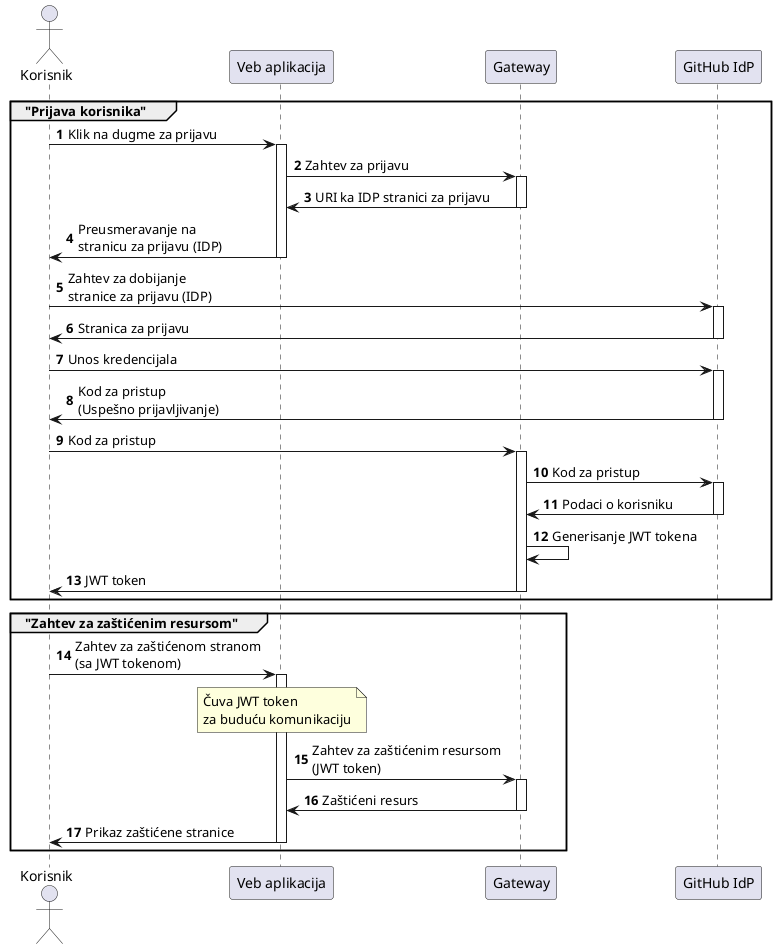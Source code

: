 @startuml Prijava korisnika
autonumber

group "Prijava korisnika"
    actor Korisnik as user
    participant "Veb aplikacija" as browser
    participant Gateway as gw
    participant "GitHub IdP" as gh


    user -> browser : Klik na dugme za prijavu
    activate browser 
    browser -> gw : Zahtev za prijavu
    activate gw
    gw -> browser : URI ka IDP stranici za prijavu
    deactivate gw
    browser -> user : Preusmeravanje na \nstranicu za prijavu (IDP)
    deactivate browser


    user -> gh : Zahtev za dobijanje \nstranice za prijavu (IDP)
    activate gh
    gh -> user : Stranica za prijavu
    deactivate gh

    user -> gh : Unos kredencijala
    activate gh
    gh -> user : Kod za pristup \n(Uspešno prijavljivanje)
    deactivate gh


    user -> gw : Kod za pristup
    activate gw
    gw -> gh : Kod za pristup
    activate gh
    gh -> gw : Podaci o korisniku
    deactivate gh
    gw -> gw : Generisanje JWT tokena
    gw -> user : JWT token
    deactivate gw
end

group "Zahtev za zaštićenim resursom"
    user -> browser: Zahtev za zaštićenom stranom \n(sa JWT tokenom)
    activate browser
    note over browser: Čuva JWT token \nza buduću komunikaciju

    browser -> gw: Zahtev za zaštićenim resursom \n(JWT token)
    activate gw
    gw -> browser: Zaštićeni resurs
    deactivate gw
    browser -> user : Prikaz zaštićene stranice
    deactivate browser
end
@enduml
